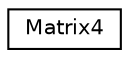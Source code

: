 digraph "Graphical Class Hierarchy"
{
  edge [fontname="Helvetica",fontsize="10",labelfontname="Helvetica",labelfontsize="10"];
  node [fontname="Helvetica",fontsize="10",shape=record];
  rankdir="LR";
  Node1 [label="Matrix4",height=0.2,width=0.4,color="black", fillcolor="white", style="filled",URL="$classMatrix4.html",tooltip="A 4x4 Matrix. "];
}
